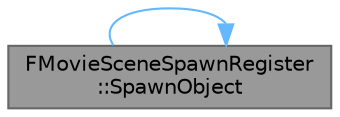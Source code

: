 digraph "FMovieSceneSpawnRegister::SpawnObject"
{
 // INTERACTIVE_SVG=YES
 // LATEX_PDF_SIZE
  bgcolor="transparent";
  edge [fontname=Helvetica,fontsize=10,labelfontname=Helvetica,labelfontsize=10];
  node [fontname=Helvetica,fontsize=10,shape=box,height=0.2,width=0.4];
  rankdir="LR";
  Node1 [id="Node000001",label="FMovieSceneSpawnRegister\l::SpawnObject",height=0.2,width=0.4,color="gray40", fillcolor="grey60", style="filled", fontcolor="black",tooltip="Spawn an object for the specified GUID, from the specified sequence instance."];
  Node1 -> Node1 [id="edge1_Node000001_Node000001",color="steelblue1",style="solid",tooltip=" "];
}
